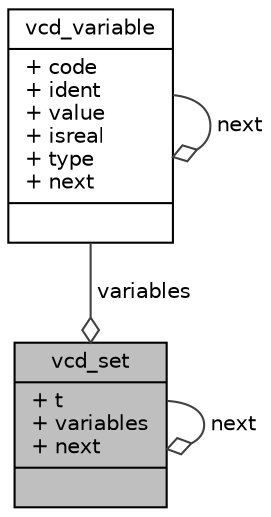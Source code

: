 digraph G
{
  edge [fontname="Helvetica",fontsize="10",labelfontname="Helvetica",labelfontsize="10"];
  node [fontname="Helvetica",fontsize="10",shape=record];
  Node1 [label="{vcd_set\n|+ t\l+ variables\l+ next\l|}",height=0.2,width=0.4,color="black", fillcolor="grey75", style="filled" fontcolor="black"];
  Node1 -> Node1 [color="grey25",fontsize="10",style="solid",label=" next" ,arrowhead="odiamond",fontname="Helvetica"];
  Node2 -> Node1 [color="grey25",fontsize="10",style="solid",label=" variables" ,arrowhead="odiamond",fontname="Helvetica"];
  Node2 [label="{vcd_variable\n|+ code\l+ ident\l+ value\l+ isreal\l+ type\l+ next\l|}",height=0.2,width=0.4,color="black", fillcolor="white", style="filled",URL="$structvcd__variable.html"];
  Node2 -> Node2 [color="grey25",fontsize="10",style="solid",label=" next" ,arrowhead="odiamond",fontname="Helvetica"];
}
